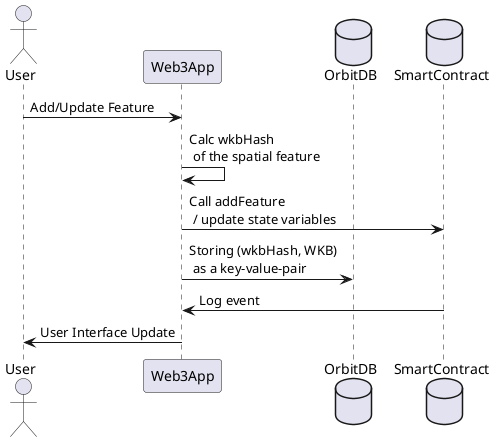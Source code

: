@startuml seq-geospatial-dapps

actor User
participant Web3App
database OrbitDB
database SmartContract

User -> Web3App : Add/Update Feature
Web3App -> Web3App : Calc wkbHash\n of the spatial feature
Web3App -> SmartContract : Call addFeature \n / update state variables
Web3App -> OrbitDB : Storing (wkbHash, WKB)\n as a key-value-pair
SmartContract -> Web3App : Log event
Web3App -> User : User Interface Update
@enduml